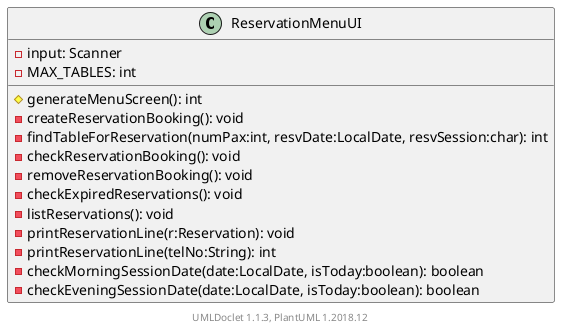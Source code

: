@startuml

    class ReservationMenuUI [[../sg/edu/ntu/scse/cz2002/ui/ReservationMenuUI.html]] {
        -input: Scanner
        -MAX_TABLES: int
        #generateMenuScreen(): int
        -createReservationBooking(): void
        -findTableForReservation(numPax:int, resvDate:LocalDate, resvSession:char): int
        -checkReservationBooking(): void
        -removeReservationBooking(): void
        -checkExpiredReservations(): void
        -listReservations(): void
        -printReservationLine(r:Reservation): void
        -printReservationLine(telNo:String): int
        -checkMorningSessionDate(date:LocalDate, isToday:boolean): boolean
        -checkEveningSessionDate(date:LocalDate, isToday:boolean): boolean
    }


    center footer UMLDoclet 1.1.3, PlantUML 1.2018.12
@enduml
